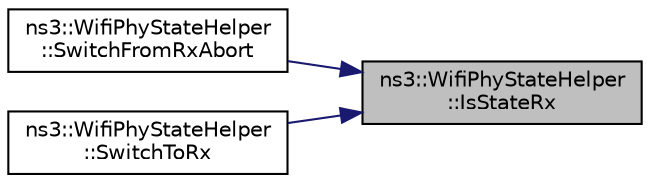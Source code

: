 digraph "ns3::WifiPhyStateHelper::IsStateRx"
{
 // LATEX_PDF_SIZE
  edge [fontname="Helvetica",fontsize="10",labelfontname="Helvetica",labelfontsize="10"];
  node [fontname="Helvetica",fontsize="10",shape=record];
  rankdir="RL";
  Node1 [label="ns3::WifiPhyStateHelper\l::IsStateRx",height=0.2,width=0.4,color="black", fillcolor="grey75", style="filled", fontcolor="black",tooltip="Check whether the current state is RX."];
  Node1 -> Node2 [dir="back",color="midnightblue",fontsize="10",style="solid",fontname="Helvetica"];
  Node2 [label="ns3::WifiPhyStateHelper\l::SwitchFromRxAbort",height=0.2,width=0.4,color="black", fillcolor="white", style="filled",URL="$classns3_1_1_wifi_phy_state_helper.html#a943093847761067740ea812b19a16773",tooltip="Abort current reception."];
  Node1 -> Node3 [dir="back",color="midnightblue",fontsize="10",style="solid",fontname="Helvetica"];
  Node3 [label="ns3::WifiPhyStateHelper\l::SwitchToRx",height=0.2,width=0.4,color="black", fillcolor="white", style="filled",URL="$classns3_1_1_wifi_phy_state_helper.html#a0f2fc8bb8c61f94606b318bfc78b9003",tooltip="Switch state to RX for the given duration."];
}
